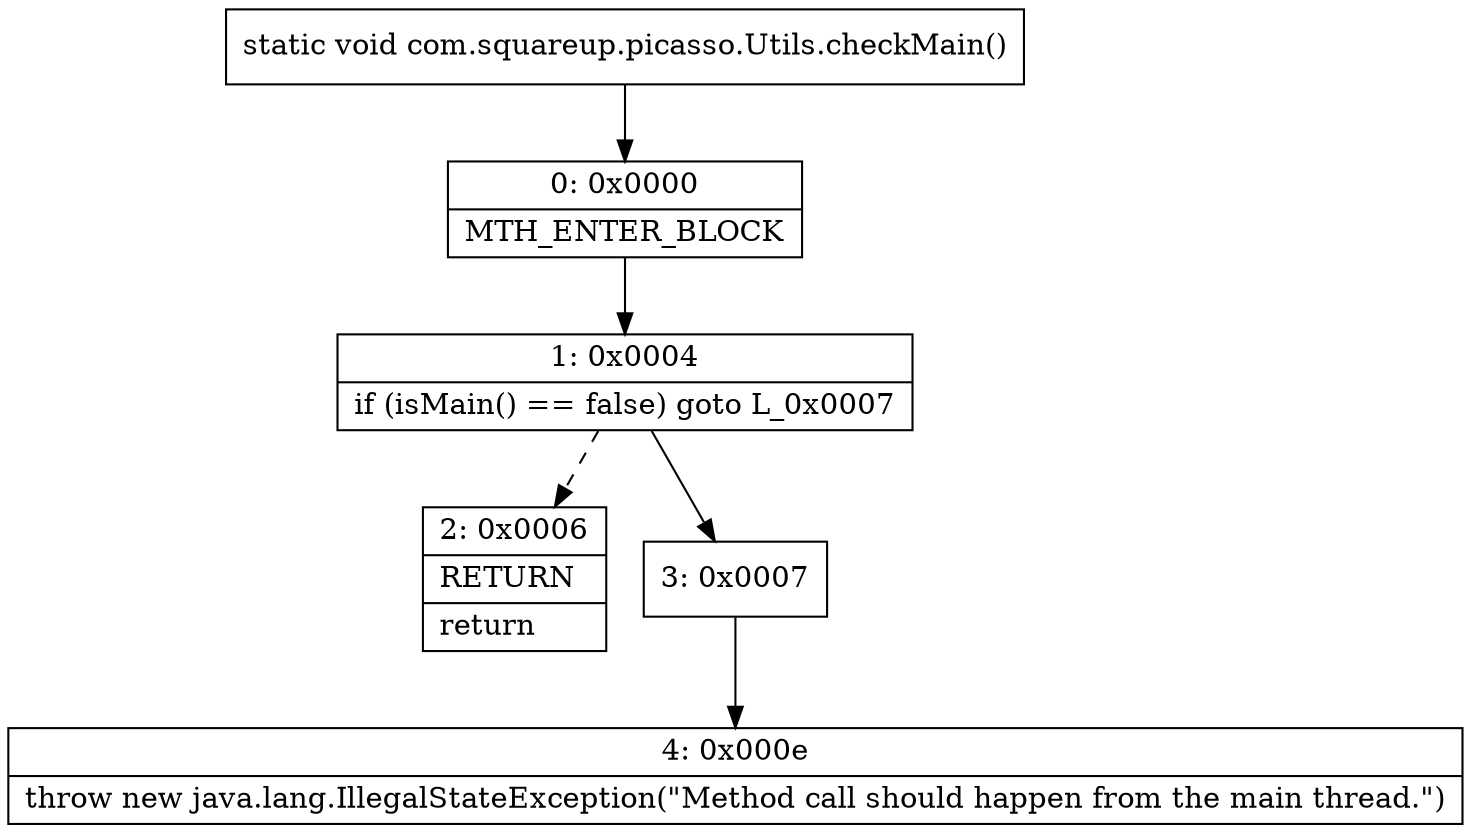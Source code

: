 digraph "CFG forcom.squareup.picasso.Utils.checkMain()V" {
Node_0 [shape=record,label="{0\:\ 0x0000|MTH_ENTER_BLOCK\l}"];
Node_1 [shape=record,label="{1\:\ 0x0004|if (isMain() == false) goto L_0x0007\l}"];
Node_2 [shape=record,label="{2\:\ 0x0006|RETURN\l|return\l}"];
Node_3 [shape=record,label="{3\:\ 0x0007}"];
Node_4 [shape=record,label="{4\:\ 0x000e|throw new java.lang.IllegalStateException(\"Method call should happen from the main thread.\")\l}"];
MethodNode[shape=record,label="{static void com.squareup.picasso.Utils.checkMain() }"];
MethodNode -> Node_0;
Node_0 -> Node_1;
Node_1 -> Node_2[style=dashed];
Node_1 -> Node_3;
Node_3 -> Node_4;
}

